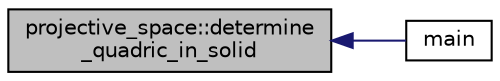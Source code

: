 digraph "projective_space::determine_quadric_in_solid"
{
  edge [fontname="Helvetica",fontsize="10",labelfontname="Helvetica",labelfontsize="10"];
  node [fontname="Helvetica",fontsize="10",shape=record];
  rankdir="LR";
  Node931 [label="projective_space::determine\l_quadric_in_solid",height=0.2,width=0.4,color="black", fillcolor="grey75", style="filled", fontcolor="black"];
  Node931 -> Node932 [dir="back",color="midnightblue",fontsize="10",style="solid",fontname="Helvetica"];
  Node932 [label="main",height=0.2,width=0.4,color="black", fillcolor="white", style="filled",URL="$d7/d9d/determine__quadric_8_c.html#a3c04138a5bfe5d72780bb7e82a18e627"];
}
